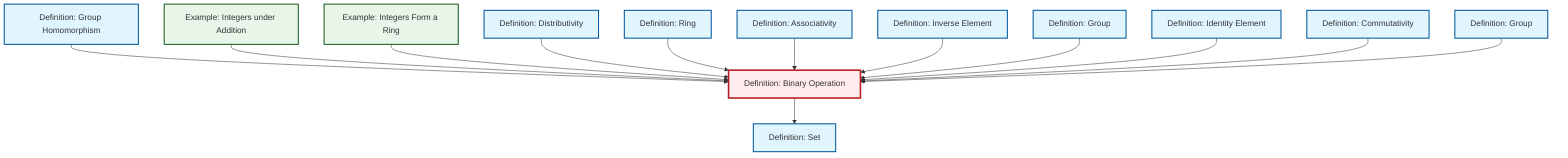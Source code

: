 graph TD
    classDef definition fill:#e1f5fe,stroke:#01579b,stroke-width:2px
    classDef theorem fill:#f3e5f5,stroke:#4a148c,stroke-width:2px
    classDef axiom fill:#fff3e0,stroke:#e65100,stroke-width:2px
    classDef example fill:#e8f5e9,stroke:#1b5e20,stroke-width:2px
    classDef current fill:#ffebee,stroke:#b71c1c,stroke-width:3px
    def-inverse-element["Definition: Inverse Element"]:::definition
    def-group-example["Definition: Group"]:::definition
    def-associativity["Definition: Associativity"]:::definition
    def-group["Definition: Group"]:::definition
    def-homomorphism["Definition: Group Homomorphism"]:::definition
    def-commutativity["Definition: Commutativity"]:::definition
    def-set["Definition: Set"]:::definition
    ex-integers-addition["Example: Integers under Addition"]:::example
    def-binary-operation["Definition: Binary Operation"]:::definition
    def-identity-element["Definition: Identity Element"]:::definition
    def-ring["Definition: Ring"]:::definition
    def-distributivity["Definition: Distributivity"]:::definition
    ex-integers-ring["Example: Integers Form a Ring"]:::example
    def-homomorphism --> def-binary-operation
    ex-integers-addition --> def-binary-operation
    ex-integers-ring --> def-binary-operation
    def-distributivity --> def-binary-operation
    def-ring --> def-binary-operation
    def-binary-operation --> def-set
    def-associativity --> def-binary-operation
    def-inverse-element --> def-binary-operation
    def-group-example --> def-binary-operation
    def-identity-element --> def-binary-operation
    def-commutativity --> def-binary-operation
    def-group --> def-binary-operation
    class def-binary-operation current